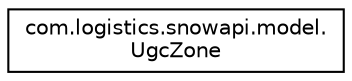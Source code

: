 digraph "Graphical Class Hierarchy"
{
 // LATEX_PDF_SIZE
  edge [fontname="Helvetica",fontsize="10",labelfontname="Helvetica",labelfontsize="10"];
  node [fontname="Helvetica",fontsize="10",shape=record];
  rankdir="LR";
  Node0 [label="com.logistics.snowapi.model.\lUgcZone",height=0.2,width=0.4,color="black", fillcolor="white", style="filled",URL="$classcom_1_1logistics_1_1snowapi_1_1model_1_1UgcZone.html",tooltip=" "];
}
